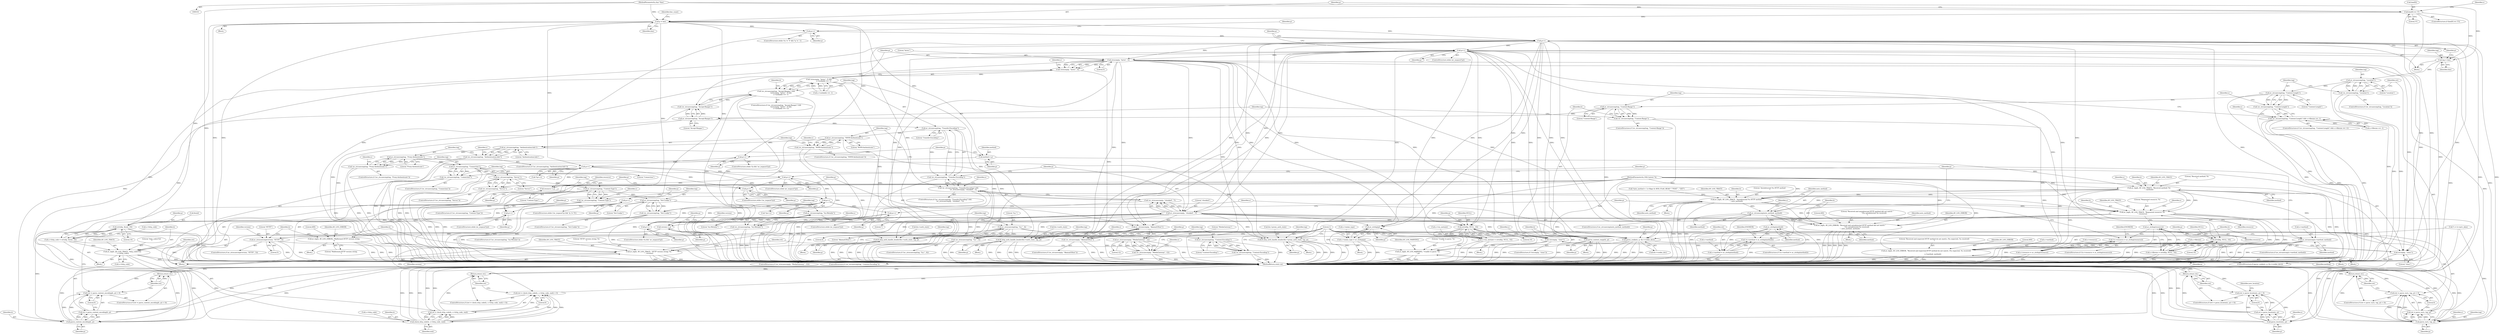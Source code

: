 digraph "1_FFmpeg_2a05c8f813de6f2278827734bf8102291e7484aa_7@array" {
"1000132" [label="(Call,line[0] == '\0')"];
"1000103" [label="(MethodParameterIn,char *line)"];
"1000145" [label="(Call,p = line)"];
"1000158" [label="(Call,method = p)"];
"1000176" [label="(Call,av_log(h, AV_LOG_TRACE, \"Received method: %s\n\", method))"];
"1000187" [label="(Call,av_strcasecmp(s->method, method))"];
"1000193" [label="(Call,av_log(h, AV_LOG_ERROR, \"Received and expected HTTP method do not match. (%s expected, %s received)\n\",\n                           s->method, method))"];
"1000208" [label="(Call,av_log(h, AV_LOG_TRACE, \"Autodetected %s HTTP method\n\", auto_method))"];
"1000214" [label="(Call,av_strcasecmp(auto_method, method))"];
"1000218" [label="(Call,av_log(h, AV_LOG_ERROR, \"Received and autodetected HTTP method did not match \"\n                           \"(%s autodetected %s received)\n\", auto_method, method))"];
"1000235" [label="(Call,av_strdup(method))"];
"1000230" [label="(Call,!(s->method = av_strdup(method)))"];
"1000231" [label="(Call,s->method = av_strdup(method))"];
"1000261" [label="(Call,av_log(h, AV_LOG_TRACE, \"Requested resource: %s\n\", resource))"];
"1000272" [label="(Call,av_strdup(resource))"];
"1000267" [label="(Call,!(s->resource = av_strdup(resource)))"];
"1000268" [label="(Call,s->resource = av_strdup(resource))"];
"1000306" [label="(Call,av_log(h, AV_LOG_ERROR, \"Malformed HTTP version string.\n\"))"];
"1000315" [label="(Call,av_log(h, AV_LOG_TRACE, \"HTTP version string: %s\n\", version))"];
"1000169" [label="(Call,p++)"];
"1000173" [label="(Call,p++)"];
"1000244" [label="(Call,p++)"];
"1000246" [label="(Call,resource = p)"];
"1000254" [label="(Call,p++)"];
"1000258" [label="(Call,p++)"];
"1000281" [label="(Call,p++)"];
"1000283" [label="(Call,version = p)"];
"1000301" [label="(Call,av_strncasecmp(version, \"HTTP/\", 5))"];
"1000294" [label="(Call,p++)"];
"1000332" [label="(Call,p++)"];
"1000338" [label="(Call,p++)"];
"1000344" [label="(Call,strtol(p, &end, 10))"];
"1000340" [label="(Call,s->http_code = strtol(p, &end, 10))"];
"1000349" [label="(Call,av_log(h, AV_LOG_TRACE, \"http_code=%d\n\", s->http_code))"];
"1000360" [label="(Call,check_http_code(h, s->http_code, end))"];
"1000357" [label="(Call,(ret = check_http_code(h, s->http_code, end)) < 0)"];
"1000358" [label="(Call,ret = check_http_code(h, s->http_code, end))"];
"1000367" [label="(Return,return ret;)"];
"1000381" [label="(Call,p++)"];
"1000397" [label="(Call,p++)"];
"1000403" [label="(Call,p++)"];
"1000415" [label="(Call,parse_location(s, p))"];
"1000412" [label="(Call,(ret = parse_location(s, p)) < 0)"];
"1000413" [label="(Call,ret = parse_location(s, p))"];
"1000419" [label="(Return,return ret;)"];
"1000443" [label="(Call,strtoll(p, NULL, 10))"];
"1000439" [label="(Call,s->filesize = strtoll(p, NULL, 10))"];
"1000454" [label="(Call,parse_content_range(h, p))"];
"1000466" [label="(Call,strncmp(p, \"bytes\", 5))"];
"1000465" [label="(Call,!strncmp(p, \"bytes\", 5))"];
"1000464" [label="(Call,!strncmp(p, \"bytes\", 5) &&\n                   s->seekable == -1)"];
"1000459" [label="(Call,!av_strcasecmp(tag, \"Accept-Ranges\") &&\n                   !strncmp(p, \"bytes\", 5) &&\n                   s->seekable == -1)"];
"1000490" [label="(Call,av_strncasecmp(p, \"chunked\", 7))"];
"1000489" [label="(Call,!av_strncasecmp(p, \"chunked\", 7))"];
"1000484" [label="(Call,!av_strcasecmp(tag, \"Transfer-Encoding\") &&\n                    !av_strncasecmp(p, \"chunked\", 7))"];
"1000513" [label="(Call,ff_http_auth_handle_header(&s->auth_state, tag, p))"];
"1000527" [label="(Call,ff_http_auth_handle_header(&s->auth_state, tag, p))"];
"1000541" [label="(Call,ff_http_auth_handle_header(&s->proxy_auth_state, tag, p))"];
"1000556" [label="(Call,!strcmp(p, \"close\"))"];
"1000557" [label="(Call,strcmp(p, \"close\"))"];
"1000574" [label="(Call,av_strcasecmp(p, \"AkamaiGHost\"))"];
"1000573" [label="(Call,!av_strcasecmp(p, \"AkamaiGHost\"))"];
"1000586" [label="(Call,av_strncasecmp(p, \"MediaGateway\", 12))"];
"1000585" [label="(Call,!av_strncasecmp(p, \"MediaGateway\", 12))"];
"1000611" [label="(Call,av_strdup(p))"];
"1000607" [label="(Call,s->mime_type = av_strdup(p))"];
"1000621" [label="(Call,parse_cookie(s, p, &s->cookie_dict))"];
"1000628" [label="(Call,av_log(h, AV_LOG_WARNING, \"Unable to parse '%s'\n\", p))"];
"1000644" [label="(Call,strtoll(p, NULL, 10))"];
"1000640" [label="(Call,s->icy_metaint = strtoll(p, NULL, 10))"];
"1000660" [label="(Call,parse_icy(s, tag, p))"];
"1000657" [label="(Call,(ret = parse_icy(s, tag, p)) < 0)"];
"1000658" [label="(Call,ret = parse_icy(s, tag, p))"];
"1000665" [label="(Return,return ret;)"];
"1000678" [label="(Call,parse_content_encoding(h, p))"];
"1000675" [label="(Call,(ret = parse_content_encoding(h, p)) < 0)"];
"1000676" [label="(Call,ret = parse_content_encoding(h, p))"];
"1000682" [label="(Return,return ret;)"];
"1000394" [label="(Call,tag = line)"];
"1000407" [label="(Call,av_strcasecmp(tag, \"Location\"))"];
"1000406" [label="(Call,!av_strcasecmp(tag, \"Location\"))"];
"1000429" [label="(Call,av_strcasecmp(tag, \"Content-Length\"))"];
"1000428" [label="(Call,!av_strcasecmp(tag, \"Content-Length\"))"];
"1000427" [label="(Call,!av_strcasecmp(tag, \"Content-Length\") && s->filesize == -1)"];
"1000450" [label="(Call,av_strcasecmp(tag, \"Content-Range\"))"];
"1000449" [label="(Call,!av_strcasecmp(tag, \"Content-Range\"))"];
"1000461" [label="(Call,av_strcasecmp(tag, \"Accept-Ranges\"))"];
"1000460" [label="(Call,!av_strcasecmp(tag, \"Accept-Ranges\"))"];
"1000486" [label="(Call,av_strcasecmp(tag, \"Transfer-Encoding\"))"];
"1000485" [label="(Call,!av_strcasecmp(tag, \"Transfer-Encoding\"))"];
"1000509" [label="(Call,av_strcasecmp(tag, \"WWW-Authenticate\"))"];
"1000508" [label="(Call,!av_strcasecmp(tag, \"WWW-Authenticate\"))"];
"1000523" [label="(Call,av_strcasecmp(tag, \"Authentication-Info\"))"];
"1000522" [label="(Call,!av_strcasecmp(tag, \"Authentication-Info\"))"];
"1000537" [label="(Call,av_strcasecmp(tag, \"Proxy-Authenticate\"))"];
"1000536" [label="(Call,!av_strcasecmp(tag, \"Proxy-Authenticate\"))"];
"1000551" [label="(Call,av_strcasecmp(tag, \"Connection\"))"];
"1000550" [label="(Call,!av_strcasecmp(tag, \"Connection\"))"];
"1000568" [label="(Call,av_strcasecmp(tag, \"Server\"))"];
"1000567" [label="(Call,!av_strcasecmp(tag, \"Server\"))"];
"1000599" [label="(Call,av_strcasecmp(tag, \"Content-Type\"))"];
"1000598" [label="(Call,!av_strcasecmp(tag, \"Content-Type\"))"];
"1000616" [label="(Call,av_strcasecmp(tag, \"Set-Cookie\"))"];
"1000615" [label="(Call,!av_strcasecmp(tag, \"Set-Cookie\"))"];
"1000636" [label="(Call,av_strcasecmp(tag, \"Icy-MetaInt\"))"];
"1000635" [label="(Call,!av_strcasecmp(tag, \"Icy-MetaInt\"))"];
"1000651" [label="(Call,av_strncasecmp(tag, \"Icy-\", 4))"];
"1000650" [label="(Call,!av_strncasecmp(tag, \"Icy-\", 4))"];
"1000670" [label="(Call,av_strcasecmp(tag, \"Content-Encoding\"))"];
"1000669" [label="(Call,!av_strcasecmp(tag, \"Content-Encoding\"))"];
"1000269" [label="(Call,s->resource)"];
"1000568" [label="(Call,av_strcasecmp(tag, \"Server\"))"];
"1000660" [label="(Call,parse_icy(s, tag, p))"];
"1000284" [label="(Identifier,version)"];
"1000573" [label="(Call,!av_strcasecmp(p, \"AkamaiGHost\"))"];
"1000484" [label="(Call,!av_strcasecmp(tag, \"Transfer-Encoding\") &&\n                    !av_strncasecmp(p, \"chunked\", 7))"];
"1000489" [label="(Call,!av_strncasecmp(p, \"chunked\", 7))"];
"1000404" [label="(Identifier,p)"];
"1000521" [label="(ControlStructure,if (!av_strcasecmp(tag, \"Authentication-Info\")))"];
"1000487" [label="(Identifier,tag)"];
"1000522" [label="(Call,!av_strcasecmp(tag, \"Authentication-Info\"))"];
"1000246" [label="(Call,resource = p)"];
"1000212" [label="(Identifier,auto_method)"];
"1000641" [label="(Call,s->icy_metaint)"];
"1000618" [label="(Literal,\"Set-Cookie\")"];
"1000612" [label="(Identifier,p)"];
"1000188" [label="(Call,s->method)"];
"1000157" [label="(Block,)"];
"1000628" [label="(Call,av_log(h, AV_LOG_WARNING, \"Unable to parse '%s'\n\", p))"];
"1000319" [label="(Identifier,version)"];
"1000530" [label="(Identifier,s)"];
"1000394" [label="(Call,tag = line)"];
"1000280" [label="(Identifier,p)"];
"1000536" [label="(Call,!av_strcasecmp(tag, \"Proxy-Authenticate\"))"];
"1000508" [label="(Call,!av_strcasecmp(tag, \"WWW-Authenticate\"))"];
"1000635" [label="(Call,!av_strcasecmp(tag, \"Icy-MetaInt\"))"];
"1000642" [label="(Identifier,s)"];
"1000649" [label="(ControlStructure,if (!av_strncasecmp(tag, \"Icy-\", 4)))"];
"1000551" [label="(Call,av_strcasecmp(tag, \"Connection\"))"];
"1000244" [label="(Call,p++)"];
"1000459" [label="(Call,!av_strcasecmp(tag, \"Accept-Ranges\") &&\n                   !strncmp(p, \"bytes\", 5) &&\n                   s->seekable == -1)"];
"1000650" [label="(Call,!av_strncasecmp(tag, \"Icy-\", 4))"];
"1000533" [label="(Identifier,p)"];
"1000538" [label="(Identifier,tag)"];
"1000285" [label="(Identifier,p)"];
"1000277" [label="(ControlStructure,while (av_isspace(*p)))"];
"1000535" [label="(ControlStructure,if (!av_strcasecmp(tag, \"Proxy-Authenticate\")))"];
"1000460" [label="(Call,!av_strcasecmp(tag, \"Accept-Ranges\"))"];
"1000106" [label="(Block,)"];
"1000301" [label="(Call,av_strncasecmp(version, \"HTTP/\", 5))"];
"1000441" [label="(Identifier,s)"];
"1000630" [label="(Identifier,AV_LOG_WARNING)"];
"1000395" [label="(Identifier,tag)"];
"1000375" [label="(Identifier,p)"];
"1000444" [label="(Identifier,p)"];
"1000458" [label="(ControlStructure,if (!av_strcasecmp(tag, \"Accept-Ranges\") &&\n                   !strncmp(p, \"bytes\", 5) &&\n                   s->seekable == -1))"];
"1000632" [label="(Identifier,p)"];
"1000213" [label="(ControlStructure,if (av_strcasecmp(auto_method, method)))"];
"1000569" [label="(Identifier,tag)"];
"1000622" [label="(Identifier,s)"];
"1000208" [label="(Call,av_log(h, AV_LOG_TRACE, \"Autodetected %s HTTP method\n\", auto_method))"];
"1000362" [label="(Call,s->http_code)"];
"1000652" [label="(Identifier,tag)"];
"1000360" [label="(Call,check_http_code(h, s->http_code, end))"];
"1000497" [label="(Identifier,s)"];
"1000399" [label="(ControlStructure,while (av_isspace(*p)))"];
"1000572" [label="(ControlStructure,if (!av_strcasecmp(p, \"AkamaiGHost\")))"];
"1000258" [label="(Call,p++)"];
"1000346" [label="(Call,&end)"];
"1000281" [label="(Call,p++)"];
"1000276" [label="(Identifier,ENOMEM)"];
"1000169" [label="(Call,p++)"];
"1000214" [label="(Call,av_strcasecmp(auto_method, method))"];
"1000485" [label="(Call,!av_strcasecmp(tag, \"Transfer-Encoding\"))"];
"1000654" [label="(Literal,4)"];
"1000365" [label="(Identifier,end)"];
"1000514" [label="(Call,&s->auth_state)"];
"1000294" [label="(Call,p++)"];
"1000338" [label="(Call,p++)"];
"1000663" [label="(Identifier,p)"];
"1000236" [label="(Identifier,method)"];
"1000599" [label="(Call,av_strcasecmp(tag, \"Content-Type\"))"];
"1000340" [label="(Call,s->http_code = strtol(p, &end, 10))"];
"1000416" [label="(Identifier,s)"];
"1000483" [label="(ControlStructure,if (!av_strcasecmp(tag, \"Transfer-Encoding\") &&\n                    !av_strncasecmp(p, \"chunked\", 7)))"];
"1000196" [label="(Literal,\"Received and expected HTTP method do not match. (%s expected, %s received)\n\")"];
"1000528" [label="(Call,&s->auth_state)"];
"1000541" [label="(Call,ff_http_auth_handle_header(&s->proxy_auth_state, tag, p))"];
"1000585" [label="(Call,!av_strncasecmp(p, \"MediaGateway\", 12))"];
"1000114" [label="(Call,*auto_method =  h->flags & AVIO_FLAG_READ ? \"POST\" : \"GET\")"];
"1000170" [label="(Identifier,p)"];
"1000629" [label="(Identifier,h)"];
"1000659" [label="(Identifier,ret)"];
"1000207" [label="(Block,)"];
"1000262" [label="(Identifier,h)"];
"1000547" [label="(Identifier,p)"];
"1000133" [label="(Call,line[0])"];
"1000540" [label="(Block,)"];
"1000661" [label="(Identifier,s)"];
"1000580" [label="(Identifier,s)"];
"1000518" [label="(Identifier,tag)"];
"1000289" [label="(Identifier,p)"];
"1000455" [label="(Identifier,h)"];
"1000305" [label="(Block,)"];
"1000309" [label="(Literal,\"Malformed HTTP version string.\n\")"];
"1000337" [label="(Identifier,p)"];
"1000333" [label="(Identifier,p)"];
"1000620" [label="(ControlStructure,if (parse_cookie(s, p, &s->cookie_dict)))"];
"1000230" [label="(Call,!(s->method = av_strdup(method)))"];
"1000589" [label="(Literal,12)"];
"1000195" [label="(Identifier,AV_LOG_ERROR)"];
"1000403" [label="(Call,p++)"];
"1000666" [label="(Identifier,ret)"];
"1000665" [label="(Return,return ret;)"];
"1000180" [label="(Identifier,method)"];
"1000303" [label="(Literal,\"HTTP/\")"];
"1000451" [label="(Identifier,tag)"];
"1000407" [label="(Call,av_strcasecmp(tag, \"Location\"))"];
"1000479" [label="(Identifier,h)"];
"1000509" [label="(Call,av_strcasecmp(tag, \"WWW-Authenticate\"))"];
"1000226" [label="(Literal,400)"];
"1000555" [label="(ControlStructure,if (!strcmp(p, \"close\")))"];
"1000334" [label="(ControlStructure,while (av_isspace(*p)))"];
"1000261" [label="(Call,av_log(h, AV_LOG_TRACE, \"Requested resource: %s\n\", resource))"];
"1000469" [label="(Literal,5)"];
"1000617" [label="(Identifier,tag)"];
"1000490" [label="(Call,av_strncasecmp(p, \"chunked\", 7))"];
"1000308" [label="(Identifier,AV_LOG_ERROR)"];
"1000216" [label="(Identifier,method)"];
"1000526" [label="(Block,)"];
"1000611" [label="(Call,av_strdup(p))"];
"1000678" [label="(Call,parse_content_encoding(h, p))"];
"1000172" [label="(Call,*(p++))"];
"1000268" [label="(Call,s->resource = av_strdup(resource))"];
"1000532" [label="(Identifier,tag)"];
"1000191" [label="(Identifier,method)"];
"1000273" [label="(Identifier,resource)"];
"1000686" [label="(MethodReturn,static int)"];
"1000174" [label="(Identifier,p)"];
"1000414" [label="(Identifier,ret)"];
"1000192" [label="(Block,)"];
"1000647" [label="(Literal,10)"];
"1000542" [label="(Call,&s->proxy_auth_state)"];
"1000588" [label="(Literal,\"MediaGateway\")"];
"1000680" [label="(Identifier,p)"];
"1000456" [label="(Identifier,p)"];
"1000546" [label="(Identifier,tag)"];
"1000426" [label="(ControlStructure,if (!av_strcasecmp(tag, \"Content-Length\") && s->filesize == -1))"];
"1000657" [label="(Call,(ret = parse_icy(s, tag, p)) < 0)"];
"1000103" [label="(MethodParameterIn,char *line)"];
"1000512" [label="(Block,)"];
"1000566" [label="(ControlStructure,if (!av_strcasecmp(tag, \"Server\")))"];
"1000656" [label="(ControlStructure,if ((ret = parse_icy(s, tag, p)) < 0))"];
"1000651" [label="(Call,av_strncasecmp(tag, \"Icy-\", 4))"];
"1000668" [label="(ControlStructure,if (!av_strcasecmp(tag, \"Content-Encoding\")))"];
"1000454" [label="(Call,parse_content_range(h, p))"];
"1000511" [label="(Literal,\"WWW-Authenticate\")"];
"1000351" [label="(Identifier,AV_LOG_TRACE)"];
"1000417" [label="(Identifier,p)"];
"1000341" [label="(Call,s->http_code)"];
"1000639" [label="(Block,)"];
"1000349" [label="(Call,av_log(h, AV_LOG_TRACE, \"http_code=%d\n\", s->http_code))"];
"1000300" [label="(ControlStructure,if (av_strncasecmp(version, \"HTTP/\", 5)))"];
"1000637" [label="(Identifier,tag)"];
"1000428" [label="(Call,!av_strcasecmp(tag, \"Content-Length\"))"];
"1000164" [label="(Identifier,p)"];
"1000235" [label="(Call,av_strdup(method))"];
"1000263" [label="(Identifier,AV_LOG_TRACE)"];
"1000194" [label="(Identifier,h)"];
"1000160" [label="(Identifier,p)"];
"1000187" [label="(Call,av_strcasecmp(s->method, method))"];
"1000248" [label="(Identifier,p)"];
"1000464" [label="(Call,!strncmp(p, \"bytes\", 5) &&\n                   s->seekable == -1)"];
"1000527" [label="(Call,ff_http_auth_handle_header(&s->auth_state, tag, p))"];
"1000221" [label="(Literal,\"Received and autodetected HTTP method did not match \"\n                           \"(%s autodetected %s received)\n\")"];
"1000253" [label="(Identifier,p)"];
"1000584" [label="(ControlStructure,if (!av_strncasecmp(p, \"MediaGateway\", 12)))"];
"1000646" [label="(Identifier,NULL)"];
"1000402" [label="(Identifier,p)"];
"1000574" [label="(Call,av_strcasecmp(p, \"AkamaiGHost\"))"];
"1000359" [label="(Identifier,ret)"];
"1000439" [label="(Call,s->filesize = strtoll(p, NULL, 10))"];
"1000675" [label="(Call,(ret = parse_content_encoding(h, p)) < 0)"];
"1000145" [label="(Call,p = line)"];
"1000177" [label="(Identifier,h)"];
"1000243" [label="(Identifier,p)"];
"1000231" [label="(Call,s->method = av_strdup(method))"];
"1000679" [label="(Identifier,h)"];
"1000200" [label="(Identifier,method)"];
"1000222" [label="(Identifier,auto_method)"];
"1000452" [label="(Literal,\"Content-Range\")"];
"1000432" [label="(Call,s->filesize == -1)"];
"1000147" [label="(Identifier,line)"];
"1000636" [label="(Call,av_strcasecmp(tag, \"Icy-MetaInt\"))"];
"1000249" [label="(ControlStructure,while (!av_isspace(*p)))"];
"1000672" [label="(Literal,\"Content-Encoding\")"];
"1000344" [label="(Call,strtol(p, &end, 10))"];
"1000283" [label="(Call,version = p)"];
"1000524" [label="(Identifier,tag)"];
"1000602" [label="(Block,)"];
"1000210" [label="(Identifier,AV_LOG_TRACE)"];
"1000614" [label="(ControlStructure,if (!av_strcasecmp(tag, \"Set-Cookie\")))"];
"1000507" [label="(ControlStructure,if (!av_strcasecmp(tag, \"WWW-Authenticate\")))"];
"1000463" [label="(Literal,\"Accept-Ranges\")"];
"1000413" [label="(Call,ret = parse_location(s, p))"];
"1000567" [label="(Call,!av_strcasecmp(tag, \"Server\"))"];
"1000370" [label="(Block,)"];
"1000472" [label="(Identifier,s)"];
"1000259" [label="(Identifier,p)"];
"1000356" [label="(ControlStructure,if ((ret = check_http_code(h, s->http_code, end)) < 0))"];
"1000257" [label="(Call,*(p++))"];
"1000616" [label="(Call,av_strcasecmp(tag, \"Set-Cookie\"))"];
"1000316" [label="(Identifier,h)"];
"1000381" [label="(Call,p++)"];
"1000219" [label="(Identifier,h)"];
"1000176" [label="(Call,av_log(h, AV_LOG_TRACE, \"Received method: %s\n\", method))"];
"1000465" [label="(Call,!strncmp(p, \"bytes\", 5))"];
"1000245" [label="(Identifier,p)"];
"1000419" [label="(Return,return ret;)"];
"1000434" [label="(Identifier,s)"];
"1000470" [label="(Call,s->seekable == -1)"];
"1000634" [label="(ControlStructure,if (!av_strcasecmp(tag, \"Icy-MetaInt\")))"];
"1000131" [label="(ControlStructure,if (line[0] == '\0'))"];
"1000429" [label="(Call,av_strcasecmp(tag, \"Content-Length\"))"];
"1000440" [label="(Call,s->filesize)"];
"1000462" [label="(Identifier,tag)"];
"1000621" [label="(Call,parse_cookie(s, p, &s->cookie_dict))"];
"1000607" [label="(Call,s->mime_type = av_strdup(p))"];
"1000302" [label="(Identifier,version)"];
"1000644" [label="(Call,strtoll(p, NULL, 10))"];
"1000438" [label="(Block,)"];
"1000102" [label="(MethodParameterIn,URLContext *h)"];
"1000430" [label="(Identifier,tag)"];
"1000682" [label="(Return,return ret;)"];
"1000247" [label="(Identifier,resource)"];
"1000576" [label="(Literal,\"AkamaiGHost\")"];
"1000397" [label="(Call,p++)"];
"1000345" [label="(Identifier,p)"];
"1000232" [label="(Call,s->method)"];
"1000601" [label="(Literal,\"Content-Type\")"];
"1000575" [label="(Identifier,p)"];
"1000307" [label="(Identifier,h)"];
"1000683" [label="(Identifier,ret)"];
"1000233" [label="(Identifier,s)"];
"1000493" [label="(Literal,7)"];
"1000615" [label="(Call,!av_strcasecmp(tag, \"Set-Cookie\"))"];
"1000186" [label="(ControlStructure,if (av_strcasecmp(s->method, method)))"];
"1000215" [label="(Identifier,auto_method)"];
"1000339" [label="(Identifier,p)"];
"1000523" [label="(Call,av_strcasecmp(tag, \"Authentication-Info\"))"];
"1000295" [label="(Identifier,p)"];
"1000539" [label="(Literal,\"Proxy-Authenticate\")"];
"1000623" [label="(Identifier,p)"];
"1000265" [label="(Identifier,resource)"];
"1000556" [label="(Call,!strcmp(p, \"close\"))"];
"1000350" [label="(Identifier,h)"];
"1000681" [label="(Literal,0)"];
"1000272" [label="(Call,av_strdup(resource))"];
"1000674" [label="(ControlStructure,if ((ret = parse_content_encoding(h, p)) < 0))"];
"1000653" [label="(Literal,\"Icy-\")"];
"1000597" [label="(ControlStructure,if (!av_strcasecmp(tag, \"Content-Type\")))"];
"1000586" [label="(Call,av_strncasecmp(p, \"MediaGateway\", 12))"];
"1000559" [label="(Literal,\"close\")"];
"1000513" [label="(Call,ff_http_auth_handle_header(&s->auth_state, tag, p))"];
"1000218" [label="(Call,av_log(h, AV_LOG_ERROR, \"Received and autodetected HTTP method did not match \"\n                           \"(%s autodetected %s received)\n\", auto_method, method))"];
"1000327" [label="(Identifier,p)"];
"1000461" [label="(Call,av_strcasecmp(tag, \"Accept-Ranges\"))"];
"1000427" [label="(Call,!av_strcasecmp(tag, \"Content-Length\") && s->filesize == -1)"];
"1000209" [label="(Identifier,h)"];
"1000468" [label="(Literal,\"bytes\")"];
"1000677" [label="(Identifier,ret)"];
"1000670" [label="(Call,av_strcasecmp(tag, \"Content-Encoding\"))"];
"1000240" [label="(ControlStructure,while (av_isspace(*p)))"];
"1000396" [label="(Identifier,line)"];
"1000669" [label="(Call,!av_strcasecmp(tag, \"Content-Encoding\"))"];
"1000353" [label="(Call,s->http_code)"];
"1000409" [label="(Literal,\"Location\")"];
"1000239" [label="(Identifier,ENOMEM)"];
"1000254" [label="(Call,p++)"];
"1000229" [label="(ControlStructure,if (!(s->method = av_strdup(method))))"];
"1000321" [label="(Block,)"];
"1000332" [label="(Call,p++)"];
"1000322" [label="(ControlStructure,while (!av_isspace(*p) && *p != '\0'))"];
"1000266" [label="(ControlStructure,if (!(s->resource = av_strdup(resource))))"];
"1000108" [label="(Call,*s = h->priv_data)"];
"1000348" [label="(Literal,10)"];
"1000544" [label="(Identifier,s)"];
"1000491" [label="(Identifier,p)"];
"1000486" [label="(Call,av_strcasecmp(tag, \"Transfer-Encoding\"))"];
"1000645" [label="(Identifier,p)"];
"1000178" [label="(Identifier,AV_LOG_TRACE)"];
"1000605" [label="(Identifier,s)"];
"1000516" [label="(Identifier,s)"];
"1000161" [label="(ControlStructure,while (*p && !av_isspace(*p)))"];
"1000132" [label="(Call,line[0] == '\0')"];
"1000317" [label="(Identifier,AV_LOG_TRACE)"];
"1000371" [label="(ControlStructure,while (*p != '\0' && *p != ':'))"];
"1000550" [label="(Call,!av_strcasecmp(tag, \"Connection\"))"];
"1000146" [label="(Identifier,p)"];
"1000445" [label="(Identifier,NULL)"];
"1000450" [label="(Call,av_strcasecmp(tag, \"Content-Range\"))"];
"1000179" [label="(Literal,\"Received method: %s\n\")"];
"1000446" [label="(Literal,10)"];
"1000676" [label="(Call,ret = parse_content_encoding(h, p))"];
"1000173" [label="(Call,p++)"];
"1000398" [label="(Identifier,p)"];
"1000638" [label="(Literal,\"Icy-MetaInt\")"];
"1000519" [label="(Identifier,p)"];
"1000466" [label="(Call,strncmp(p, \"bytes\", 5))"];
"1000203" [label="(Literal,400)"];
"1000352" [label="(Literal,\"http_code=%d\n\")"];
"1000264" [label="(Literal,\"Requested resource: %s\n\")"];
"1000358" [label="(Call,ret = check_http_code(h, s->http_code, end))"];
"1000406" [label="(Call,!av_strcasecmp(tag, \"Location\"))"];
"1000304" [label="(Literal,5)"];
"1000600" [label="(Identifier,tag)"];
"1000367" [label="(Return,return ret;)"];
"1000140" [label="(Identifier,s)"];
"1000558" [label="(Identifier,p)"];
"1000183" [label="(Identifier,s)"];
"1000318" [label="(Literal,\"HTTP version string: %s\n\")"];
"1000587" [label="(Identifier,p)"];
"1000658" [label="(Call,ret = parse_icy(s, tag, p))"];
"1000662" [label="(Identifier,tag)"];
"1000270" [label="(Identifier,s)"];
"1000158" [label="(Call,method = p)"];
"1000418" [label="(Literal,0)"];
"1000315" [label="(Call,av_log(h, AV_LOG_TRACE, \"HTTP version string: %s\n\", version))"];
"1000193" [label="(Call,av_log(h, AV_LOG_ERROR, \"Received and expected HTTP method do not match. (%s expected, %s received)\n\",\n                           s->method, method))"];
"1000306" [label="(Call,av_log(h, AV_LOG_ERROR, \"Malformed HTTP version string.\n\"))"];
"1000664" [label="(Literal,0)"];
"1000366" [label="(Literal,0)"];
"1000411" [label="(ControlStructure,if ((ret = parse_location(s, p)) < 0))"];
"1000267" [label="(Call,!(s->resource = av_strdup(resource)))"];
"1000368" [label="(Identifier,ret)"];
"1000453" [label="(Block,)"];
"1000537" [label="(Call,av_strcasecmp(tag, \"Proxy-Authenticate\"))"];
"1000631" [label="(Literal,\"Unable to parse '%s'\n\")"];
"1000640" [label="(Call,s->icy_metaint = strtoll(p, NULL, 10))"];
"1000492" [label="(Literal,\"chunked\")"];
"1000217" [label="(Block,)"];
"1000549" [label="(ControlStructure,if (!av_strcasecmp(tag, \"Connection\")))"];
"1000412" [label="(Call,(ret = parse_location(s, p)) < 0)"];
"1000423" [label="(Identifier,new_location)"];
"1000420" [label="(Identifier,ret)"];
"1000220" [label="(Identifier,AV_LOG_ERROR)"];
"1000431" [label="(Literal,\"Content-Length\")"];
"1000382" [label="(Identifier,p)"];
"1000608" [label="(Call,s->mime_type)"];
"1000197" [label="(Call,s->method)"];
"1000357" [label="(Call,(ret = check_http_code(h, s->http_code, end)) < 0)"];
"1000223" [label="(Identifier,method)"];
"1000593" [label="(Identifier,s)"];
"1000525" [label="(Literal,\"Authentication-Info\")"];
"1000598" [label="(Call,!av_strcasecmp(tag, \"Content-Type\"))"];
"1000671" [label="(Identifier,tag)"];
"1000685" [label="(Literal,1)"];
"1000415" [label="(Call,parse_location(s, p))"];
"1000562" [label="(Identifier,s)"];
"1000570" [label="(Literal,\"Server\")"];
"1000448" [label="(ControlStructure,if (!av_strcasecmp(tag, \"Content-Range\")))"];
"1000553" [label="(Literal,\"Connection\")"];
"1000488" [label="(Literal,\"Transfer-Encoding\")"];
"1000286" [label="(ControlStructure,while (*p && !av_isspace(*p)))"];
"1000361" [label="(Identifier,h)"];
"1000408" [label="(Identifier,tag)"];
"1000557" [label="(Call,strcmp(p, \"close\"))"];
"1000150" [label="(Identifier,line_count)"];
"1000136" [label="(Literal,'\0')"];
"1000510" [label="(Identifier,tag)"];
"1000312" [label="(Literal,400)"];
"1000449" [label="(Call,!av_strcasecmp(tag, \"Content-Range\"))"];
"1000467" [label="(Identifier,p)"];
"1000552" [label="(Identifier,tag)"];
"1000282" [label="(Identifier,p)"];
"1000405" [label="(ControlStructure,if (!av_strcasecmp(tag, \"Location\")))"];
"1000159" [label="(Identifier,method)"];
"1000255" [label="(Identifier,p)"];
"1000443" [label="(Call,strtoll(p, NULL, 10))"];
"1000211" [label="(Literal,\"Autodetected %s HTTP method\n\")"];
"1000624" [label="(Call,&s->cookie_dict)"];
"1000132" -> "1000131"  [label="AST: "];
"1000132" -> "1000136"  [label="CFG: "];
"1000133" -> "1000132"  [label="AST: "];
"1000136" -> "1000132"  [label="AST: "];
"1000140" -> "1000132"  [label="CFG: "];
"1000146" -> "1000132"  [label="CFG: "];
"1000132" -> "1000686"  [label="DDG: "];
"1000132" -> "1000686"  [label="DDG: "];
"1000103" -> "1000132"  [label="DDG: "];
"1000132" -> "1000145"  [label="DDG: "];
"1000132" -> "1000394"  [label="DDG: "];
"1000103" -> "1000101"  [label="AST: "];
"1000103" -> "1000686"  [label="DDG: "];
"1000103" -> "1000145"  [label="DDG: "];
"1000103" -> "1000394"  [label="DDG: "];
"1000145" -> "1000106"  [label="AST: "];
"1000145" -> "1000147"  [label="CFG: "];
"1000146" -> "1000145"  [label="AST: "];
"1000147" -> "1000145"  [label="AST: "];
"1000150" -> "1000145"  [label="CFG: "];
"1000145" -> "1000686"  [label="DDG: "];
"1000145" -> "1000686"  [label="DDG: "];
"1000145" -> "1000158"  [label="DDG: "];
"1000145" -> "1000169"  [label="DDG: "];
"1000145" -> "1000173"  [label="DDG: "];
"1000145" -> "1000332"  [label="DDG: "];
"1000145" -> "1000338"  [label="DDG: "];
"1000145" -> "1000344"  [label="DDG: "];
"1000145" -> "1000381"  [label="DDG: "];
"1000145" -> "1000397"  [label="DDG: "];
"1000158" -> "1000157"  [label="AST: "];
"1000158" -> "1000160"  [label="CFG: "];
"1000159" -> "1000158"  [label="AST: "];
"1000160" -> "1000158"  [label="AST: "];
"1000164" -> "1000158"  [label="CFG: "];
"1000158" -> "1000176"  [label="DDG: "];
"1000176" -> "1000157"  [label="AST: "];
"1000176" -> "1000180"  [label="CFG: "];
"1000177" -> "1000176"  [label="AST: "];
"1000178" -> "1000176"  [label="AST: "];
"1000179" -> "1000176"  [label="AST: "];
"1000180" -> "1000176"  [label="AST: "];
"1000183" -> "1000176"  [label="CFG: "];
"1000176" -> "1000686"  [label="DDG: "];
"1000176" -> "1000686"  [label="DDG: "];
"1000102" -> "1000176"  [label="DDG: "];
"1000176" -> "1000187"  [label="DDG: "];
"1000176" -> "1000193"  [label="DDG: "];
"1000176" -> "1000208"  [label="DDG: "];
"1000176" -> "1000208"  [label="DDG: "];
"1000176" -> "1000214"  [label="DDG: "];
"1000176" -> "1000261"  [label="DDG: "];
"1000176" -> "1000261"  [label="DDG: "];
"1000187" -> "1000186"  [label="AST: "];
"1000187" -> "1000191"  [label="CFG: "];
"1000188" -> "1000187"  [label="AST: "];
"1000191" -> "1000187"  [label="AST: "];
"1000194" -> "1000187"  [label="CFG: "];
"1000243" -> "1000187"  [label="CFG: "];
"1000187" -> "1000686"  [label="DDG: "];
"1000187" -> "1000686"  [label="DDG: "];
"1000187" -> "1000686"  [label="DDG: "];
"1000187" -> "1000193"  [label="DDG: "];
"1000187" -> "1000193"  [label="DDG: "];
"1000193" -> "1000192"  [label="AST: "];
"1000193" -> "1000200"  [label="CFG: "];
"1000194" -> "1000193"  [label="AST: "];
"1000195" -> "1000193"  [label="AST: "];
"1000196" -> "1000193"  [label="AST: "];
"1000197" -> "1000193"  [label="AST: "];
"1000200" -> "1000193"  [label="AST: "];
"1000203" -> "1000193"  [label="CFG: "];
"1000193" -> "1000686"  [label="DDG: "];
"1000193" -> "1000686"  [label="DDG: "];
"1000193" -> "1000686"  [label="DDG: "];
"1000193" -> "1000686"  [label="DDG: "];
"1000193" -> "1000686"  [label="DDG: "];
"1000102" -> "1000193"  [label="DDG: "];
"1000208" -> "1000207"  [label="AST: "];
"1000208" -> "1000212"  [label="CFG: "];
"1000209" -> "1000208"  [label="AST: "];
"1000210" -> "1000208"  [label="AST: "];
"1000211" -> "1000208"  [label="AST: "];
"1000212" -> "1000208"  [label="AST: "];
"1000215" -> "1000208"  [label="CFG: "];
"1000208" -> "1000686"  [label="DDG: "];
"1000208" -> "1000686"  [label="DDG: "];
"1000208" -> "1000686"  [label="DDG: "];
"1000102" -> "1000208"  [label="DDG: "];
"1000114" -> "1000208"  [label="DDG: "];
"1000208" -> "1000214"  [label="DDG: "];
"1000208" -> "1000218"  [label="DDG: "];
"1000208" -> "1000261"  [label="DDG: "];
"1000208" -> "1000261"  [label="DDG: "];
"1000214" -> "1000213"  [label="AST: "];
"1000214" -> "1000216"  [label="CFG: "];
"1000215" -> "1000214"  [label="AST: "];
"1000216" -> "1000214"  [label="AST: "];
"1000219" -> "1000214"  [label="CFG: "];
"1000233" -> "1000214"  [label="CFG: "];
"1000214" -> "1000686"  [label="DDG: "];
"1000214" -> "1000686"  [label="DDG: "];
"1000214" -> "1000218"  [label="DDG: "];
"1000214" -> "1000218"  [label="DDG: "];
"1000214" -> "1000235"  [label="DDG: "];
"1000218" -> "1000217"  [label="AST: "];
"1000218" -> "1000223"  [label="CFG: "];
"1000219" -> "1000218"  [label="AST: "];
"1000220" -> "1000218"  [label="AST: "];
"1000221" -> "1000218"  [label="AST: "];
"1000222" -> "1000218"  [label="AST: "];
"1000223" -> "1000218"  [label="AST: "];
"1000226" -> "1000218"  [label="CFG: "];
"1000218" -> "1000686"  [label="DDG: "];
"1000218" -> "1000686"  [label="DDG: "];
"1000218" -> "1000686"  [label="DDG: "];
"1000218" -> "1000686"  [label="DDG: "];
"1000218" -> "1000686"  [label="DDG: "];
"1000102" -> "1000218"  [label="DDG: "];
"1000235" -> "1000231"  [label="AST: "];
"1000235" -> "1000236"  [label="CFG: "];
"1000236" -> "1000235"  [label="AST: "];
"1000231" -> "1000235"  [label="CFG: "];
"1000235" -> "1000686"  [label="DDG: "];
"1000235" -> "1000230"  [label="DDG: "];
"1000235" -> "1000231"  [label="DDG: "];
"1000230" -> "1000229"  [label="AST: "];
"1000230" -> "1000231"  [label="CFG: "];
"1000231" -> "1000230"  [label="AST: "];
"1000239" -> "1000230"  [label="CFG: "];
"1000243" -> "1000230"  [label="CFG: "];
"1000230" -> "1000686"  [label="DDG: "];
"1000231" -> "1000230"  [label="DDG: "];
"1000232" -> "1000231"  [label="AST: "];
"1000231" -> "1000686"  [label="DDG: "];
"1000231" -> "1000686"  [label="DDG: "];
"1000261" -> "1000157"  [label="AST: "];
"1000261" -> "1000265"  [label="CFG: "];
"1000262" -> "1000261"  [label="AST: "];
"1000263" -> "1000261"  [label="AST: "];
"1000264" -> "1000261"  [label="AST: "];
"1000265" -> "1000261"  [label="AST: "];
"1000270" -> "1000261"  [label="CFG: "];
"1000261" -> "1000686"  [label="DDG: "];
"1000261" -> "1000686"  [label="DDG: "];
"1000261" -> "1000686"  [label="DDG: "];
"1000102" -> "1000261"  [label="DDG: "];
"1000246" -> "1000261"  [label="DDG: "];
"1000261" -> "1000272"  [label="DDG: "];
"1000261" -> "1000306"  [label="DDG: "];
"1000261" -> "1000315"  [label="DDG: "];
"1000261" -> "1000315"  [label="DDG: "];
"1000272" -> "1000268"  [label="AST: "];
"1000272" -> "1000273"  [label="CFG: "];
"1000273" -> "1000272"  [label="AST: "];
"1000268" -> "1000272"  [label="CFG: "];
"1000272" -> "1000686"  [label="DDG: "];
"1000272" -> "1000267"  [label="DDG: "];
"1000272" -> "1000268"  [label="DDG: "];
"1000267" -> "1000266"  [label="AST: "];
"1000267" -> "1000268"  [label="CFG: "];
"1000268" -> "1000267"  [label="AST: "];
"1000276" -> "1000267"  [label="CFG: "];
"1000280" -> "1000267"  [label="CFG: "];
"1000267" -> "1000686"  [label="DDG: "];
"1000268" -> "1000267"  [label="DDG: "];
"1000269" -> "1000268"  [label="AST: "];
"1000268" -> "1000686"  [label="DDG: "];
"1000268" -> "1000686"  [label="DDG: "];
"1000306" -> "1000305"  [label="AST: "];
"1000306" -> "1000309"  [label="CFG: "];
"1000307" -> "1000306"  [label="AST: "];
"1000308" -> "1000306"  [label="AST: "];
"1000309" -> "1000306"  [label="AST: "];
"1000312" -> "1000306"  [label="CFG: "];
"1000306" -> "1000686"  [label="DDG: "];
"1000306" -> "1000686"  [label="DDG: "];
"1000306" -> "1000686"  [label="DDG: "];
"1000102" -> "1000306"  [label="DDG: "];
"1000315" -> "1000157"  [label="AST: "];
"1000315" -> "1000319"  [label="CFG: "];
"1000316" -> "1000315"  [label="AST: "];
"1000317" -> "1000315"  [label="AST: "];
"1000318" -> "1000315"  [label="AST: "];
"1000319" -> "1000315"  [label="AST: "];
"1000685" -> "1000315"  [label="CFG: "];
"1000315" -> "1000686"  [label="DDG: "];
"1000315" -> "1000686"  [label="DDG: "];
"1000315" -> "1000686"  [label="DDG: "];
"1000315" -> "1000686"  [label="DDG: "];
"1000102" -> "1000315"  [label="DDG: "];
"1000301" -> "1000315"  [label="DDG: "];
"1000169" -> "1000161"  [label="AST: "];
"1000169" -> "1000170"  [label="CFG: "];
"1000170" -> "1000169"  [label="AST: "];
"1000164" -> "1000169"  [label="CFG: "];
"1000169" -> "1000173"  [label="DDG: "];
"1000173" -> "1000172"  [label="AST: "];
"1000173" -> "1000174"  [label="CFG: "];
"1000174" -> "1000173"  [label="AST: "];
"1000172" -> "1000173"  [label="CFG: "];
"1000173" -> "1000686"  [label="DDG: "];
"1000173" -> "1000244"  [label="DDG: "];
"1000173" -> "1000246"  [label="DDG: "];
"1000173" -> "1000254"  [label="DDG: "];
"1000173" -> "1000258"  [label="DDG: "];
"1000244" -> "1000240"  [label="AST: "];
"1000244" -> "1000245"  [label="CFG: "];
"1000245" -> "1000244"  [label="AST: "];
"1000243" -> "1000244"  [label="CFG: "];
"1000244" -> "1000246"  [label="DDG: "];
"1000244" -> "1000254"  [label="DDG: "];
"1000244" -> "1000258"  [label="DDG: "];
"1000246" -> "1000157"  [label="AST: "];
"1000246" -> "1000248"  [label="CFG: "];
"1000247" -> "1000246"  [label="AST: "];
"1000248" -> "1000246"  [label="AST: "];
"1000253" -> "1000246"  [label="CFG: "];
"1000254" -> "1000249"  [label="AST: "];
"1000254" -> "1000255"  [label="CFG: "];
"1000255" -> "1000254"  [label="AST: "];
"1000253" -> "1000254"  [label="CFG: "];
"1000254" -> "1000258"  [label="DDG: "];
"1000258" -> "1000257"  [label="AST: "];
"1000258" -> "1000259"  [label="CFG: "];
"1000259" -> "1000258"  [label="AST: "];
"1000257" -> "1000258"  [label="CFG: "];
"1000258" -> "1000686"  [label="DDG: "];
"1000258" -> "1000281"  [label="DDG: "];
"1000258" -> "1000283"  [label="DDG: "];
"1000258" -> "1000294"  [label="DDG: "];
"1000281" -> "1000277"  [label="AST: "];
"1000281" -> "1000282"  [label="CFG: "];
"1000282" -> "1000281"  [label="AST: "];
"1000280" -> "1000281"  [label="CFG: "];
"1000281" -> "1000283"  [label="DDG: "];
"1000281" -> "1000294"  [label="DDG: "];
"1000283" -> "1000157"  [label="AST: "];
"1000283" -> "1000285"  [label="CFG: "];
"1000284" -> "1000283"  [label="AST: "];
"1000285" -> "1000283"  [label="AST: "];
"1000289" -> "1000283"  [label="CFG: "];
"1000283" -> "1000686"  [label="DDG: "];
"1000283" -> "1000301"  [label="DDG: "];
"1000301" -> "1000300"  [label="AST: "];
"1000301" -> "1000304"  [label="CFG: "];
"1000302" -> "1000301"  [label="AST: "];
"1000303" -> "1000301"  [label="AST: "];
"1000304" -> "1000301"  [label="AST: "];
"1000307" -> "1000301"  [label="CFG: "];
"1000316" -> "1000301"  [label="CFG: "];
"1000301" -> "1000686"  [label="DDG: "];
"1000301" -> "1000686"  [label="DDG: "];
"1000294" -> "1000286"  [label="AST: "];
"1000294" -> "1000295"  [label="CFG: "];
"1000295" -> "1000294"  [label="AST: "];
"1000289" -> "1000294"  [label="CFG: "];
"1000294" -> "1000686"  [label="DDG: "];
"1000332" -> "1000322"  [label="AST: "];
"1000332" -> "1000333"  [label="CFG: "];
"1000333" -> "1000332"  [label="AST: "];
"1000327" -> "1000332"  [label="CFG: "];
"1000332" -> "1000338"  [label="DDG: "];
"1000332" -> "1000344"  [label="DDG: "];
"1000338" -> "1000334"  [label="AST: "];
"1000338" -> "1000339"  [label="CFG: "];
"1000339" -> "1000338"  [label="AST: "];
"1000337" -> "1000338"  [label="CFG: "];
"1000338" -> "1000344"  [label="DDG: "];
"1000344" -> "1000340"  [label="AST: "];
"1000344" -> "1000348"  [label="CFG: "];
"1000345" -> "1000344"  [label="AST: "];
"1000346" -> "1000344"  [label="AST: "];
"1000348" -> "1000344"  [label="AST: "];
"1000340" -> "1000344"  [label="CFG: "];
"1000344" -> "1000686"  [label="DDG: "];
"1000344" -> "1000686"  [label="DDG: "];
"1000344" -> "1000340"  [label="DDG: "];
"1000344" -> "1000340"  [label="DDG: "];
"1000344" -> "1000340"  [label="DDG: "];
"1000340" -> "1000321"  [label="AST: "];
"1000341" -> "1000340"  [label="AST: "];
"1000350" -> "1000340"  [label="CFG: "];
"1000340" -> "1000686"  [label="DDG: "];
"1000340" -> "1000349"  [label="DDG: "];
"1000349" -> "1000321"  [label="AST: "];
"1000349" -> "1000353"  [label="CFG: "];
"1000350" -> "1000349"  [label="AST: "];
"1000351" -> "1000349"  [label="AST: "];
"1000352" -> "1000349"  [label="AST: "];
"1000353" -> "1000349"  [label="AST: "];
"1000359" -> "1000349"  [label="CFG: "];
"1000349" -> "1000686"  [label="DDG: "];
"1000349" -> "1000686"  [label="DDG: "];
"1000102" -> "1000349"  [label="DDG: "];
"1000349" -> "1000360"  [label="DDG: "];
"1000349" -> "1000360"  [label="DDG: "];
"1000360" -> "1000358"  [label="AST: "];
"1000360" -> "1000365"  [label="CFG: "];
"1000361" -> "1000360"  [label="AST: "];
"1000362" -> "1000360"  [label="AST: "];
"1000365" -> "1000360"  [label="AST: "];
"1000358" -> "1000360"  [label="CFG: "];
"1000360" -> "1000686"  [label="DDG: "];
"1000360" -> "1000686"  [label="DDG: "];
"1000360" -> "1000686"  [label="DDG: "];
"1000360" -> "1000357"  [label="DDG: "];
"1000360" -> "1000357"  [label="DDG: "];
"1000360" -> "1000357"  [label="DDG: "];
"1000360" -> "1000358"  [label="DDG: "];
"1000360" -> "1000358"  [label="DDG: "];
"1000360" -> "1000358"  [label="DDG: "];
"1000102" -> "1000360"  [label="DDG: "];
"1000357" -> "1000356"  [label="AST: "];
"1000357" -> "1000366"  [label="CFG: "];
"1000358" -> "1000357"  [label="AST: "];
"1000366" -> "1000357"  [label="AST: "];
"1000368" -> "1000357"  [label="CFG: "];
"1000685" -> "1000357"  [label="CFG: "];
"1000357" -> "1000686"  [label="DDG: "];
"1000358" -> "1000357"  [label="DDG: "];
"1000359" -> "1000358"  [label="AST: "];
"1000366" -> "1000358"  [label="CFG: "];
"1000358" -> "1000686"  [label="DDG: "];
"1000358" -> "1000686"  [label="DDG: "];
"1000358" -> "1000367"  [label="DDG: "];
"1000367" -> "1000356"  [label="AST: "];
"1000367" -> "1000368"  [label="CFG: "];
"1000368" -> "1000367"  [label="AST: "];
"1000686" -> "1000367"  [label="CFG: "];
"1000367" -> "1000686"  [label="DDG: "];
"1000368" -> "1000367"  [label="DDG: "];
"1000381" -> "1000371"  [label="AST: "];
"1000381" -> "1000382"  [label="CFG: "];
"1000382" -> "1000381"  [label="AST: "];
"1000375" -> "1000381"  [label="CFG: "];
"1000381" -> "1000686"  [label="DDG: "];
"1000381" -> "1000397"  [label="DDG: "];
"1000397" -> "1000370"  [label="AST: "];
"1000397" -> "1000398"  [label="CFG: "];
"1000398" -> "1000397"  [label="AST: "];
"1000402" -> "1000397"  [label="CFG: "];
"1000397" -> "1000686"  [label="DDG: "];
"1000397" -> "1000403"  [label="DDG: "];
"1000397" -> "1000415"  [label="DDG: "];
"1000397" -> "1000443"  [label="DDG: "];
"1000397" -> "1000454"  [label="DDG: "];
"1000397" -> "1000466"  [label="DDG: "];
"1000397" -> "1000490"  [label="DDG: "];
"1000397" -> "1000513"  [label="DDG: "];
"1000397" -> "1000527"  [label="DDG: "];
"1000397" -> "1000541"  [label="DDG: "];
"1000397" -> "1000556"  [label="DDG: "];
"1000397" -> "1000557"  [label="DDG: "];
"1000397" -> "1000574"  [label="DDG: "];
"1000397" -> "1000611"  [label="DDG: "];
"1000397" -> "1000621"  [label="DDG: "];
"1000397" -> "1000644"  [label="DDG: "];
"1000397" -> "1000660"  [label="DDG: "];
"1000397" -> "1000678"  [label="DDG: "];
"1000403" -> "1000399"  [label="AST: "];
"1000403" -> "1000404"  [label="CFG: "];
"1000404" -> "1000403"  [label="AST: "];
"1000402" -> "1000403"  [label="CFG: "];
"1000403" -> "1000686"  [label="DDG: "];
"1000403" -> "1000415"  [label="DDG: "];
"1000403" -> "1000443"  [label="DDG: "];
"1000403" -> "1000454"  [label="DDG: "];
"1000403" -> "1000466"  [label="DDG: "];
"1000403" -> "1000490"  [label="DDG: "];
"1000403" -> "1000513"  [label="DDG: "];
"1000403" -> "1000527"  [label="DDG: "];
"1000403" -> "1000541"  [label="DDG: "];
"1000403" -> "1000556"  [label="DDG: "];
"1000403" -> "1000557"  [label="DDG: "];
"1000403" -> "1000574"  [label="DDG: "];
"1000403" -> "1000611"  [label="DDG: "];
"1000403" -> "1000621"  [label="DDG: "];
"1000403" -> "1000644"  [label="DDG: "];
"1000403" -> "1000660"  [label="DDG: "];
"1000403" -> "1000678"  [label="DDG: "];
"1000415" -> "1000413"  [label="AST: "];
"1000415" -> "1000417"  [label="CFG: "];
"1000416" -> "1000415"  [label="AST: "];
"1000417" -> "1000415"  [label="AST: "];
"1000413" -> "1000415"  [label="CFG: "];
"1000415" -> "1000686"  [label="DDG: "];
"1000415" -> "1000686"  [label="DDG: "];
"1000415" -> "1000412"  [label="DDG: "];
"1000415" -> "1000412"  [label="DDG: "];
"1000415" -> "1000413"  [label="DDG: "];
"1000415" -> "1000413"  [label="DDG: "];
"1000108" -> "1000415"  [label="DDG: "];
"1000412" -> "1000411"  [label="AST: "];
"1000412" -> "1000418"  [label="CFG: "];
"1000413" -> "1000412"  [label="AST: "];
"1000418" -> "1000412"  [label="AST: "];
"1000420" -> "1000412"  [label="CFG: "];
"1000423" -> "1000412"  [label="CFG: "];
"1000412" -> "1000686"  [label="DDG: "];
"1000413" -> "1000412"  [label="DDG: "];
"1000414" -> "1000413"  [label="AST: "];
"1000418" -> "1000413"  [label="CFG: "];
"1000413" -> "1000686"  [label="DDG: "];
"1000413" -> "1000686"  [label="DDG: "];
"1000413" -> "1000419"  [label="DDG: "];
"1000419" -> "1000411"  [label="AST: "];
"1000419" -> "1000420"  [label="CFG: "];
"1000420" -> "1000419"  [label="AST: "];
"1000686" -> "1000419"  [label="CFG: "];
"1000419" -> "1000686"  [label="DDG: "];
"1000420" -> "1000419"  [label="DDG: "];
"1000443" -> "1000439"  [label="AST: "];
"1000443" -> "1000446"  [label="CFG: "];
"1000444" -> "1000443"  [label="AST: "];
"1000445" -> "1000443"  [label="AST: "];
"1000446" -> "1000443"  [label="AST: "];
"1000439" -> "1000443"  [label="CFG: "];
"1000443" -> "1000686"  [label="DDG: "];
"1000443" -> "1000686"  [label="DDG: "];
"1000443" -> "1000439"  [label="DDG: "];
"1000443" -> "1000439"  [label="DDG: "];
"1000443" -> "1000439"  [label="DDG: "];
"1000439" -> "1000438"  [label="AST: "];
"1000440" -> "1000439"  [label="AST: "];
"1000685" -> "1000439"  [label="CFG: "];
"1000439" -> "1000686"  [label="DDG: "];
"1000439" -> "1000686"  [label="DDG: "];
"1000454" -> "1000453"  [label="AST: "];
"1000454" -> "1000456"  [label="CFG: "];
"1000455" -> "1000454"  [label="AST: "];
"1000456" -> "1000454"  [label="AST: "];
"1000685" -> "1000454"  [label="CFG: "];
"1000454" -> "1000686"  [label="DDG: "];
"1000454" -> "1000686"  [label="DDG: "];
"1000454" -> "1000686"  [label="DDG: "];
"1000102" -> "1000454"  [label="DDG: "];
"1000466" -> "1000465"  [label="AST: "];
"1000466" -> "1000469"  [label="CFG: "];
"1000467" -> "1000466"  [label="AST: "];
"1000468" -> "1000466"  [label="AST: "];
"1000469" -> "1000466"  [label="AST: "];
"1000465" -> "1000466"  [label="CFG: "];
"1000466" -> "1000686"  [label="DDG: "];
"1000466" -> "1000465"  [label="DDG: "];
"1000466" -> "1000465"  [label="DDG: "];
"1000466" -> "1000465"  [label="DDG: "];
"1000466" -> "1000490"  [label="DDG: "];
"1000466" -> "1000513"  [label="DDG: "];
"1000466" -> "1000527"  [label="DDG: "];
"1000466" -> "1000541"  [label="DDG: "];
"1000466" -> "1000556"  [label="DDG: "];
"1000466" -> "1000557"  [label="DDG: "];
"1000466" -> "1000574"  [label="DDG: "];
"1000466" -> "1000611"  [label="DDG: "];
"1000466" -> "1000621"  [label="DDG: "];
"1000466" -> "1000644"  [label="DDG: "];
"1000466" -> "1000660"  [label="DDG: "];
"1000466" -> "1000678"  [label="DDG: "];
"1000465" -> "1000464"  [label="AST: "];
"1000472" -> "1000465"  [label="CFG: "];
"1000464" -> "1000465"  [label="CFG: "];
"1000465" -> "1000686"  [label="DDG: "];
"1000465" -> "1000464"  [label="DDG: "];
"1000464" -> "1000459"  [label="AST: "];
"1000464" -> "1000470"  [label="CFG: "];
"1000470" -> "1000464"  [label="AST: "];
"1000459" -> "1000464"  [label="CFG: "];
"1000464" -> "1000686"  [label="DDG: "];
"1000464" -> "1000686"  [label="DDG: "];
"1000464" -> "1000459"  [label="DDG: "];
"1000464" -> "1000459"  [label="DDG: "];
"1000470" -> "1000464"  [label="DDG: "];
"1000470" -> "1000464"  [label="DDG: "];
"1000459" -> "1000458"  [label="AST: "];
"1000459" -> "1000460"  [label="CFG: "];
"1000460" -> "1000459"  [label="AST: "];
"1000479" -> "1000459"  [label="CFG: "];
"1000487" -> "1000459"  [label="CFG: "];
"1000459" -> "1000686"  [label="DDG: "];
"1000459" -> "1000686"  [label="DDG: "];
"1000459" -> "1000686"  [label="DDG: "];
"1000460" -> "1000459"  [label="DDG: "];
"1000490" -> "1000489"  [label="AST: "];
"1000490" -> "1000493"  [label="CFG: "];
"1000491" -> "1000490"  [label="AST: "];
"1000492" -> "1000490"  [label="AST: "];
"1000493" -> "1000490"  [label="AST: "];
"1000489" -> "1000490"  [label="CFG: "];
"1000490" -> "1000686"  [label="DDG: "];
"1000490" -> "1000489"  [label="DDG: "];
"1000490" -> "1000489"  [label="DDG: "];
"1000490" -> "1000489"  [label="DDG: "];
"1000490" -> "1000513"  [label="DDG: "];
"1000490" -> "1000527"  [label="DDG: "];
"1000490" -> "1000541"  [label="DDG: "];
"1000490" -> "1000556"  [label="DDG: "];
"1000490" -> "1000557"  [label="DDG: "];
"1000490" -> "1000574"  [label="DDG: "];
"1000490" -> "1000611"  [label="DDG: "];
"1000490" -> "1000621"  [label="DDG: "];
"1000490" -> "1000644"  [label="DDG: "];
"1000490" -> "1000660"  [label="DDG: "];
"1000490" -> "1000678"  [label="DDG: "];
"1000489" -> "1000484"  [label="AST: "];
"1000484" -> "1000489"  [label="CFG: "];
"1000489" -> "1000686"  [label="DDG: "];
"1000489" -> "1000484"  [label="DDG: "];
"1000484" -> "1000483"  [label="AST: "];
"1000484" -> "1000485"  [label="CFG: "];
"1000485" -> "1000484"  [label="AST: "];
"1000497" -> "1000484"  [label="CFG: "];
"1000510" -> "1000484"  [label="CFG: "];
"1000484" -> "1000686"  [label="DDG: "];
"1000484" -> "1000686"  [label="DDG: "];
"1000484" -> "1000686"  [label="DDG: "];
"1000485" -> "1000484"  [label="DDG: "];
"1000513" -> "1000512"  [label="AST: "];
"1000513" -> "1000519"  [label="CFG: "];
"1000514" -> "1000513"  [label="AST: "];
"1000518" -> "1000513"  [label="AST: "];
"1000519" -> "1000513"  [label="AST: "];
"1000685" -> "1000513"  [label="CFG: "];
"1000513" -> "1000686"  [label="DDG: "];
"1000513" -> "1000686"  [label="DDG: "];
"1000513" -> "1000686"  [label="DDG: "];
"1000513" -> "1000686"  [label="DDG: "];
"1000509" -> "1000513"  [label="DDG: "];
"1000527" -> "1000526"  [label="AST: "];
"1000527" -> "1000533"  [label="CFG: "];
"1000528" -> "1000527"  [label="AST: "];
"1000532" -> "1000527"  [label="AST: "];
"1000533" -> "1000527"  [label="AST: "];
"1000685" -> "1000527"  [label="CFG: "];
"1000527" -> "1000686"  [label="DDG: "];
"1000527" -> "1000686"  [label="DDG: "];
"1000527" -> "1000686"  [label="DDG: "];
"1000527" -> "1000686"  [label="DDG: "];
"1000523" -> "1000527"  [label="DDG: "];
"1000541" -> "1000540"  [label="AST: "];
"1000541" -> "1000547"  [label="CFG: "];
"1000542" -> "1000541"  [label="AST: "];
"1000546" -> "1000541"  [label="AST: "];
"1000547" -> "1000541"  [label="AST: "];
"1000685" -> "1000541"  [label="CFG: "];
"1000541" -> "1000686"  [label="DDG: "];
"1000541" -> "1000686"  [label="DDG: "];
"1000541" -> "1000686"  [label="DDG: "];
"1000541" -> "1000686"  [label="DDG: "];
"1000537" -> "1000541"  [label="DDG: "];
"1000556" -> "1000555"  [label="AST: "];
"1000556" -> "1000557"  [label="CFG: "];
"1000557" -> "1000556"  [label="AST: "];
"1000562" -> "1000556"  [label="CFG: "];
"1000685" -> "1000556"  [label="CFG: "];
"1000556" -> "1000686"  [label="DDG: "];
"1000556" -> "1000686"  [label="DDG: "];
"1000557" -> "1000559"  [label="CFG: "];
"1000558" -> "1000557"  [label="AST: "];
"1000559" -> "1000557"  [label="AST: "];
"1000557" -> "1000686"  [label="DDG: "];
"1000574" -> "1000573"  [label="AST: "];
"1000574" -> "1000576"  [label="CFG: "];
"1000575" -> "1000574"  [label="AST: "];
"1000576" -> "1000574"  [label="AST: "];
"1000573" -> "1000574"  [label="CFG: "];
"1000574" -> "1000686"  [label="DDG: "];
"1000574" -> "1000573"  [label="DDG: "];
"1000574" -> "1000573"  [label="DDG: "];
"1000574" -> "1000586"  [label="DDG: "];
"1000573" -> "1000572"  [label="AST: "];
"1000580" -> "1000573"  [label="CFG: "];
"1000587" -> "1000573"  [label="CFG: "];
"1000573" -> "1000686"  [label="DDG: "];
"1000573" -> "1000686"  [label="DDG: "];
"1000586" -> "1000585"  [label="AST: "];
"1000586" -> "1000589"  [label="CFG: "];
"1000587" -> "1000586"  [label="AST: "];
"1000588" -> "1000586"  [label="AST: "];
"1000589" -> "1000586"  [label="AST: "];
"1000585" -> "1000586"  [label="CFG: "];
"1000586" -> "1000686"  [label="DDG: "];
"1000586" -> "1000585"  [label="DDG: "];
"1000586" -> "1000585"  [label="DDG: "];
"1000586" -> "1000585"  [label="DDG: "];
"1000585" -> "1000584"  [label="AST: "];
"1000593" -> "1000585"  [label="CFG: "];
"1000685" -> "1000585"  [label="CFG: "];
"1000585" -> "1000686"  [label="DDG: "];
"1000585" -> "1000686"  [label="DDG: "];
"1000611" -> "1000607"  [label="AST: "];
"1000611" -> "1000612"  [label="CFG: "];
"1000612" -> "1000611"  [label="AST: "];
"1000607" -> "1000611"  [label="CFG: "];
"1000611" -> "1000686"  [label="DDG: "];
"1000611" -> "1000607"  [label="DDG: "];
"1000607" -> "1000602"  [label="AST: "];
"1000608" -> "1000607"  [label="AST: "];
"1000685" -> "1000607"  [label="CFG: "];
"1000607" -> "1000686"  [label="DDG: "];
"1000607" -> "1000686"  [label="DDG: "];
"1000621" -> "1000620"  [label="AST: "];
"1000621" -> "1000624"  [label="CFG: "];
"1000622" -> "1000621"  [label="AST: "];
"1000623" -> "1000621"  [label="AST: "];
"1000624" -> "1000621"  [label="AST: "];
"1000629" -> "1000621"  [label="CFG: "];
"1000685" -> "1000621"  [label="CFG: "];
"1000621" -> "1000686"  [label="DDG: "];
"1000621" -> "1000686"  [label="DDG: "];
"1000621" -> "1000686"  [label="DDG: "];
"1000621" -> "1000686"  [label="DDG: "];
"1000108" -> "1000621"  [label="DDG: "];
"1000621" -> "1000628"  [label="DDG: "];
"1000628" -> "1000620"  [label="AST: "];
"1000628" -> "1000632"  [label="CFG: "];
"1000629" -> "1000628"  [label="AST: "];
"1000630" -> "1000628"  [label="AST: "];
"1000631" -> "1000628"  [label="AST: "];
"1000632" -> "1000628"  [label="AST: "];
"1000685" -> "1000628"  [label="CFG: "];
"1000628" -> "1000686"  [label="DDG: "];
"1000628" -> "1000686"  [label="DDG: "];
"1000628" -> "1000686"  [label="DDG: "];
"1000628" -> "1000686"  [label="DDG: "];
"1000102" -> "1000628"  [label="DDG: "];
"1000644" -> "1000640"  [label="AST: "];
"1000644" -> "1000647"  [label="CFG: "];
"1000645" -> "1000644"  [label="AST: "];
"1000646" -> "1000644"  [label="AST: "];
"1000647" -> "1000644"  [label="AST: "];
"1000640" -> "1000644"  [label="CFG: "];
"1000644" -> "1000686"  [label="DDG: "];
"1000644" -> "1000686"  [label="DDG: "];
"1000644" -> "1000640"  [label="DDG: "];
"1000644" -> "1000640"  [label="DDG: "];
"1000644" -> "1000640"  [label="DDG: "];
"1000640" -> "1000639"  [label="AST: "];
"1000641" -> "1000640"  [label="AST: "];
"1000685" -> "1000640"  [label="CFG: "];
"1000640" -> "1000686"  [label="DDG: "];
"1000640" -> "1000686"  [label="DDG: "];
"1000660" -> "1000658"  [label="AST: "];
"1000660" -> "1000663"  [label="CFG: "];
"1000661" -> "1000660"  [label="AST: "];
"1000662" -> "1000660"  [label="AST: "];
"1000663" -> "1000660"  [label="AST: "];
"1000658" -> "1000660"  [label="CFG: "];
"1000660" -> "1000686"  [label="DDG: "];
"1000660" -> "1000686"  [label="DDG: "];
"1000660" -> "1000686"  [label="DDG: "];
"1000660" -> "1000657"  [label="DDG: "];
"1000660" -> "1000657"  [label="DDG: "];
"1000660" -> "1000657"  [label="DDG: "];
"1000660" -> "1000658"  [label="DDG: "];
"1000660" -> "1000658"  [label="DDG: "];
"1000660" -> "1000658"  [label="DDG: "];
"1000108" -> "1000660"  [label="DDG: "];
"1000651" -> "1000660"  [label="DDG: "];
"1000657" -> "1000656"  [label="AST: "];
"1000657" -> "1000664"  [label="CFG: "];
"1000658" -> "1000657"  [label="AST: "];
"1000664" -> "1000657"  [label="AST: "];
"1000666" -> "1000657"  [label="CFG: "];
"1000685" -> "1000657"  [label="CFG: "];
"1000657" -> "1000686"  [label="DDG: "];
"1000658" -> "1000657"  [label="DDG: "];
"1000659" -> "1000658"  [label="AST: "];
"1000664" -> "1000658"  [label="CFG: "];
"1000658" -> "1000686"  [label="DDG: "];
"1000658" -> "1000686"  [label="DDG: "];
"1000658" -> "1000665"  [label="DDG: "];
"1000665" -> "1000656"  [label="AST: "];
"1000665" -> "1000666"  [label="CFG: "];
"1000666" -> "1000665"  [label="AST: "];
"1000686" -> "1000665"  [label="CFG: "];
"1000665" -> "1000686"  [label="DDG: "];
"1000666" -> "1000665"  [label="DDG: "];
"1000678" -> "1000676"  [label="AST: "];
"1000678" -> "1000680"  [label="CFG: "];
"1000679" -> "1000678"  [label="AST: "];
"1000680" -> "1000678"  [label="AST: "];
"1000676" -> "1000678"  [label="CFG: "];
"1000678" -> "1000686"  [label="DDG: "];
"1000678" -> "1000686"  [label="DDG: "];
"1000678" -> "1000675"  [label="DDG: "];
"1000678" -> "1000675"  [label="DDG: "];
"1000678" -> "1000676"  [label="DDG: "];
"1000678" -> "1000676"  [label="DDG: "];
"1000102" -> "1000678"  [label="DDG: "];
"1000675" -> "1000674"  [label="AST: "];
"1000675" -> "1000681"  [label="CFG: "];
"1000676" -> "1000675"  [label="AST: "];
"1000681" -> "1000675"  [label="AST: "];
"1000683" -> "1000675"  [label="CFG: "];
"1000685" -> "1000675"  [label="CFG: "];
"1000675" -> "1000686"  [label="DDG: "];
"1000676" -> "1000675"  [label="DDG: "];
"1000677" -> "1000676"  [label="AST: "];
"1000681" -> "1000676"  [label="CFG: "];
"1000676" -> "1000686"  [label="DDG: "];
"1000676" -> "1000686"  [label="DDG: "];
"1000676" -> "1000682"  [label="DDG: "];
"1000682" -> "1000674"  [label="AST: "];
"1000682" -> "1000683"  [label="CFG: "];
"1000683" -> "1000682"  [label="AST: "];
"1000686" -> "1000682"  [label="CFG: "];
"1000682" -> "1000686"  [label="DDG: "];
"1000683" -> "1000682"  [label="DDG: "];
"1000394" -> "1000370"  [label="AST: "];
"1000394" -> "1000396"  [label="CFG: "];
"1000395" -> "1000394"  [label="AST: "];
"1000396" -> "1000394"  [label="AST: "];
"1000398" -> "1000394"  [label="CFG: "];
"1000394" -> "1000686"  [label="DDG: "];
"1000394" -> "1000407"  [label="DDG: "];
"1000407" -> "1000406"  [label="AST: "];
"1000407" -> "1000409"  [label="CFG: "];
"1000408" -> "1000407"  [label="AST: "];
"1000409" -> "1000407"  [label="AST: "];
"1000406" -> "1000407"  [label="CFG: "];
"1000407" -> "1000686"  [label="DDG: "];
"1000407" -> "1000406"  [label="DDG: "];
"1000407" -> "1000406"  [label="DDG: "];
"1000407" -> "1000429"  [label="DDG: "];
"1000406" -> "1000405"  [label="AST: "];
"1000414" -> "1000406"  [label="CFG: "];
"1000430" -> "1000406"  [label="CFG: "];
"1000406" -> "1000686"  [label="DDG: "];
"1000406" -> "1000686"  [label="DDG: "];
"1000429" -> "1000428"  [label="AST: "];
"1000429" -> "1000431"  [label="CFG: "];
"1000430" -> "1000429"  [label="AST: "];
"1000431" -> "1000429"  [label="AST: "];
"1000428" -> "1000429"  [label="CFG: "];
"1000429" -> "1000686"  [label="DDG: "];
"1000429" -> "1000428"  [label="DDG: "];
"1000429" -> "1000428"  [label="DDG: "];
"1000429" -> "1000450"  [label="DDG: "];
"1000428" -> "1000427"  [label="AST: "];
"1000434" -> "1000428"  [label="CFG: "];
"1000427" -> "1000428"  [label="CFG: "];
"1000428" -> "1000686"  [label="DDG: "];
"1000428" -> "1000427"  [label="DDG: "];
"1000427" -> "1000426"  [label="AST: "];
"1000427" -> "1000432"  [label="CFG: "];
"1000432" -> "1000427"  [label="AST: "];
"1000441" -> "1000427"  [label="CFG: "];
"1000451" -> "1000427"  [label="CFG: "];
"1000427" -> "1000686"  [label="DDG: "];
"1000427" -> "1000686"  [label="DDG: "];
"1000427" -> "1000686"  [label="DDG: "];
"1000432" -> "1000427"  [label="DDG: "];
"1000432" -> "1000427"  [label="DDG: "];
"1000450" -> "1000449"  [label="AST: "];
"1000450" -> "1000452"  [label="CFG: "];
"1000451" -> "1000450"  [label="AST: "];
"1000452" -> "1000450"  [label="AST: "];
"1000449" -> "1000450"  [label="CFG: "];
"1000450" -> "1000686"  [label="DDG: "];
"1000450" -> "1000449"  [label="DDG: "];
"1000450" -> "1000449"  [label="DDG: "];
"1000450" -> "1000461"  [label="DDG: "];
"1000449" -> "1000448"  [label="AST: "];
"1000455" -> "1000449"  [label="CFG: "];
"1000462" -> "1000449"  [label="CFG: "];
"1000449" -> "1000686"  [label="DDG: "];
"1000449" -> "1000686"  [label="DDG: "];
"1000461" -> "1000460"  [label="AST: "];
"1000461" -> "1000463"  [label="CFG: "];
"1000462" -> "1000461"  [label="AST: "];
"1000463" -> "1000461"  [label="AST: "];
"1000460" -> "1000461"  [label="CFG: "];
"1000461" -> "1000686"  [label="DDG: "];
"1000461" -> "1000460"  [label="DDG: "];
"1000461" -> "1000460"  [label="DDG: "];
"1000461" -> "1000486"  [label="DDG: "];
"1000467" -> "1000460"  [label="CFG: "];
"1000460" -> "1000686"  [label="DDG: "];
"1000486" -> "1000485"  [label="AST: "];
"1000486" -> "1000488"  [label="CFG: "];
"1000487" -> "1000486"  [label="AST: "];
"1000488" -> "1000486"  [label="AST: "];
"1000485" -> "1000486"  [label="CFG: "];
"1000486" -> "1000686"  [label="DDG: "];
"1000486" -> "1000485"  [label="DDG: "];
"1000486" -> "1000485"  [label="DDG: "];
"1000486" -> "1000509"  [label="DDG: "];
"1000491" -> "1000485"  [label="CFG: "];
"1000485" -> "1000686"  [label="DDG: "];
"1000509" -> "1000508"  [label="AST: "];
"1000509" -> "1000511"  [label="CFG: "];
"1000510" -> "1000509"  [label="AST: "];
"1000511" -> "1000509"  [label="AST: "];
"1000508" -> "1000509"  [label="CFG: "];
"1000509" -> "1000508"  [label="DDG: "];
"1000509" -> "1000508"  [label="DDG: "];
"1000509" -> "1000523"  [label="DDG: "];
"1000508" -> "1000507"  [label="AST: "];
"1000516" -> "1000508"  [label="CFG: "];
"1000524" -> "1000508"  [label="CFG: "];
"1000508" -> "1000686"  [label="DDG: "];
"1000508" -> "1000686"  [label="DDG: "];
"1000523" -> "1000522"  [label="AST: "];
"1000523" -> "1000525"  [label="CFG: "];
"1000524" -> "1000523"  [label="AST: "];
"1000525" -> "1000523"  [label="AST: "];
"1000522" -> "1000523"  [label="CFG: "];
"1000523" -> "1000522"  [label="DDG: "];
"1000523" -> "1000522"  [label="DDG: "];
"1000523" -> "1000537"  [label="DDG: "];
"1000522" -> "1000521"  [label="AST: "];
"1000530" -> "1000522"  [label="CFG: "];
"1000538" -> "1000522"  [label="CFG: "];
"1000522" -> "1000686"  [label="DDG: "];
"1000522" -> "1000686"  [label="DDG: "];
"1000537" -> "1000536"  [label="AST: "];
"1000537" -> "1000539"  [label="CFG: "];
"1000538" -> "1000537"  [label="AST: "];
"1000539" -> "1000537"  [label="AST: "];
"1000536" -> "1000537"  [label="CFG: "];
"1000537" -> "1000536"  [label="DDG: "];
"1000537" -> "1000536"  [label="DDG: "];
"1000537" -> "1000551"  [label="DDG: "];
"1000536" -> "1000535"  [label="AST: "];
"1000544" -> "1000536"  [label="CFG: "];
"1000552" -> "1000536"  [label="CFG: "];
"1000536" -> "1000686"  [label="DDG: "];
"1000536" -> "1000686"  [label="DDG: "];
"1000551" -> "1000550"  [label="AST: "];
"1000551" -> "1000553"  [label="CFG: "];
"1000552" -> "1000551"  [label="AST: "];
"1000553" -> "1000551"  [label="AST: "];
"1000550" -> "1000551"  [label="CFG: "];
"1000551" -> "1000686"  [label="DDG: "];
"1000551" -> "1000550"  [label="DDG: "];
"1000551" -> "1000550"  [label="DDG: "];
"1000551" -> "1000568"  [label="DDG: "];
"1000550" -> "1000549"  [label="AST: "];
"1000558" -> "1000550"  [label="CFG: "];
"1000569" -> "1000550"  [label="CFG: "];
"1000550" -> "1000686"  [label="DDG: "];
"1000550" -> "1000686"  [label="DDG: "];
"1000568" -> "1000567"  [label="AST: "];
"1000568" -> "1000570"  [label="CFG: "];
"1000569" -> "1000568"  [label="AST: "];
"1000570" -> "1000568"  [label="AST: "];
"1000567" -> "1000568"  [label="CFG: "];
"1000568" -> "1000686"  [label="DDG: "];
"1000568" -> "1000567"  [label="DDG: "];
"1000568" -> "1000567"  [label="DDG: "];
"1000568" -> "1000599"  [label="DDG: "];
"1000567" -> "1000566"  [label="AST: "];
"1000575" -> "1000567"  [label="CFG: "];
"1000600" -> "1000567"  [label="CFG: "];
"1000567" -> "1000686"  [label="DDG: "];
"1000567" -> "1000686"  [label="DDG: "];
"1000599" -> "1000598"  [label="AST: "];
"1000599" -> "1000601"  [label="CFG: "];
"1000600" -> "1000599"  [label="AST: "];
"1000601" -> "1000599"  [label="AST: "];
"1000598" -> "1000599"  [label="CFG: "];
"1000599" -> "1000686"  [label="DDG: "];
"1000599" -> "1000598"  [label="DDG: "];
"1000599" -> "1000598"  [label="DDG: "];
"1000599" -> "1000616"  [label="DDG: "];
"1000598" -> "1000597"  [label="AST: "];
"1000605" -> "1000598"  [label="CFG: "];
"1000617" -> "1000598"  [label="CFG: "];
"1000598" -> "1000686"  [label="DDG: "];
"1000598" -> "1000686"  [label="DDG: "];
"1000616" -> "1000615"  [label="AST: "];
"1000616" -> "1000618"  [label="CFG: "];
"1000617" -> "1000616"  [label="AST: "];
"1000618" -> "1000616"  [label="AST: "];
"1000615" -> "1000616"  [label="CFG: "];
"1000616" -> "1000686"  [label="DDG: "];
"1000616" -> "1000615"  [label="DDG: "];
"1000616" -> "1000615"  [label="DDG: "];
"1000616" -> "1000636"  [label="DDG: "];
"1000615" -> "1000614"  [label="AST: "];
"1000622" -> "1000615"  [label="CFG: "];
"1000637" -> "1000615"  [label="CFG: "];
"1000615" -> "1000686"  [label="DDG: "];
"1000615" -> "1000686"  [label="DDG: "];
"1000636" -> "1000635"  [label="AST: "];
"1000636" -> "1000638"  [label="CFG: "];
"1000637" -> "1000636"  [label="AST: "];
"1000638" -> "1000636"  [label="AST: "];
"1000635" -> "1000636"  [label="CFG: "];
"1000636" -> "1000686"  [label="DDG: "];
"1000636" -> "1000635"  [label="DDG: "];
"1000636" -> "1000635"  [label="DDG: "];
"1000636" -> "1000651"  [label="DDG: "];
"1000635" -> "1000634"  [label="AST: "];
"1000642" -> "1000635"  [label="CFG: "];
"1000652" -> "1000635"  [label="CFG: "];
"1000635" -> "1000686"  [label="DDG: "];
"1000635" -> "1000686"  [label="DDG: "];
"1000651" -> "1000650"  [label="AST: "];
"1000651" -> "1000654"  [label="CFG: "];
"1000652" -> "1000651"  [label="AST: "];
"1000653" -> "1000651"  [label="AST: "];
"1000654" -> "1000651"  [label="AST: "];
"1000650" -> "1000651"  [label="CFG: "];
"1000651" -> "1000650"  [label="DDG: "];
"1000651" -> "1000650"  [label="DDG: "];
"1000651" -> "1000650"  [label="DDG: "];
"1000651" -> "1000670"  [label="DDG: "];
"1000650" -> "1000649"  [label="AST: "];
"1000659" -> "1000650"  [label="CFG: "];
"1000671" -> "1000650"  [label="CFG: "];
"1000650" -> "1000686"  [label="DDG: "];
"1000650" -> "1000686"  [label="DDG: "];
"1000670" -> "1000669"  [label="AST: "];
"1000670" -> "1000672"  [label="CFG: "];
"1000671" -> "1000670"  [label="AST: "];
"1000672" -> "1000670"  [label="AST: "];
"1000669" -> "1000670"  [label="CFG: "];
"1000670" -> "1000686"  [label="DDG: "];
"1000670" -> "1000669"  [label="DDG: "];
"1000670" -> "1000669"  [label="DDG: "];
"1000669" -> "1000668"  [label="AST: "];
"1000677" -> "1000669"  [label="CFG: "];
"1000685" -> "1000669"  [label="CFG: "];
"1000669" -> "1000686"  [label="DDG: "];
"1000669" -> "1000686"  [label="DDG: "];
}
